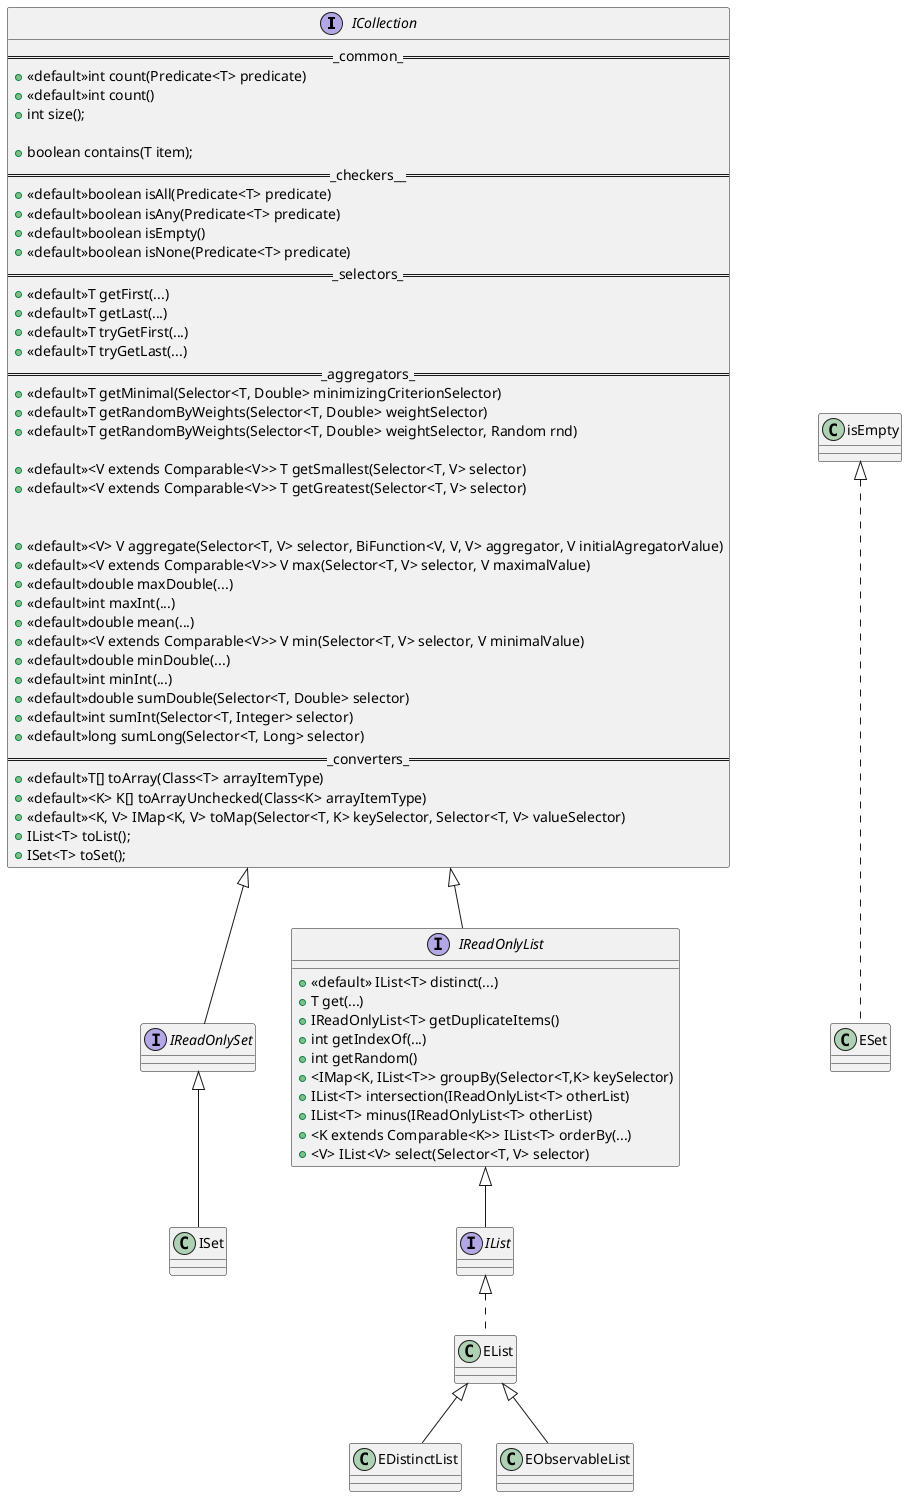 @startuml

interface ICollection{
==_common_==
+<<default>>int count(Predicate<T> predicate)
+<<default>>int count()
+int size();

+boolean contains(T item);
==_checkers__==
+<<default>>boolean isAll(Predicate<T> predicate)
+<<default>>boolean isAny(Predicate<T> predicate)
+<<default>>boolean isEmpty()
+<<default>>boolean isNone(Predicate<T> predicate)
==_selectors_==
+<<default>>T getFirst(...)
+<<default>>T getLast(...)
+<<default>>T tryGetFirst(...)
+<<default>>T tryGetLast(...)
==_aggregators_==
+<<default>>T getMinimal(Selector<T, Double> minimizingCriterionSelector)
+<<default>>T getRandomByWeights(Selector<T, Double> weightSelector)
+<<default>>T getRandomByWeights(Selector<T, Double> weightSelector, Random rnd)

+<<default>><V extends Comparable<V>> T getSmallest(Selector<T, V> selector)
+<<default>><V extends Comparable<V>> T getGreatest(Selector<T, V> selector)


+<<default>><V> V aggregate(Selector<T, V> selector, BiFunction<V, V, V> aggregator, V initialAgregatorValue)
+<<default>><V extends Comparable<V>> V max(Selector<T, V> selector, V maximalValue)
+<<default>>double maxDouble(...)
+<<default>>int maxInt(...)
+<<default>>double mean(...)
+<<default>><V extends Comparable<V>> V min(Selector<T, V> selector, V minimalValue)
+<<default>>double minDouble(...)
+<<default>>int minInt(...)
+<<default>>double sumDouble(Selector<T, Double> selector)
+<<default>>int sumInt(Selector<T, Integer> selector)
+<<default>>long sumLong(Selector<T, Long> selector)
==_converters_==
+<<default>>T[] toArray(Class<T> arrayItemType)
+<<default>><K> K[] toArrayUnchecked(Class<K> arrayItemType)
+<<default>><K, V> IMap<K, V> toMap(Selector<T, K> keySelector, Selector<T, V> valueSelector)
+IList<T> toList();
+ISet<T> toSet();
}

interface IReadOnlySet

interface IReadOnlyList{
+<<default>> IList<T> distinct(...)
+T get(...)
+IReadOnlyList<T> getDuplicateItems()
+int getIndexOf(...)
+int getRandom()
+<IMap<K, IList<T>> groupBy(Selector<T,K> keySelector)
+IList<T> intersection(IReadOnlyList<T> otherList)
+IList<T> minus(IReadOnlyList<T> otherList)
+<K extends Comparable<K>> IList<T> orderBy(...)
+<V> IList<V> select(Selector<T, V> selector)
}

interface IList

class EList

class EDistinctList

class EObservableList

class ESet

ICollection <|-- IReadOnlyList
ICollection <|-- IReadOnlySet

IReadOnlyList <|-- IList
IList <|.. EList

IReadOnlySet <|-- ISet
isEmpty <|.. ESet

EList <|-- EDistinctList
EList <|-- EObservableList

@enduml
